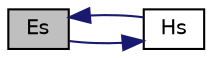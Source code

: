 digraph "Es"
{
  bgcolor="transparent";
  edge [fontname="Helvetica",fontsize="10",labelfontname="Helvetica",labelfontsize="10"];
  node [fontname="Helvetica",fontsize="10",shape=record];
  rankdir="LR";
  Node1 [label="Es",height=0.2,width=0.4,color="black", fillcolor="grey75", style="filled" fontcolor="black"];
  Node1 -> Node2 [color="midnightblue",fontsize="10",style="solid",fontname="Helvetica"];
  Node2 [label="Hs",height=0.2,width=0.4,color="black",URL="$EtoHthermo_8H.html#a1f9b4f6387607ec4f54276e3cd9d3d59"];
  Node2 -> Node1 [color="midnightblue",fontsize="10",style="solid",fontname="Helvetica"];
}

